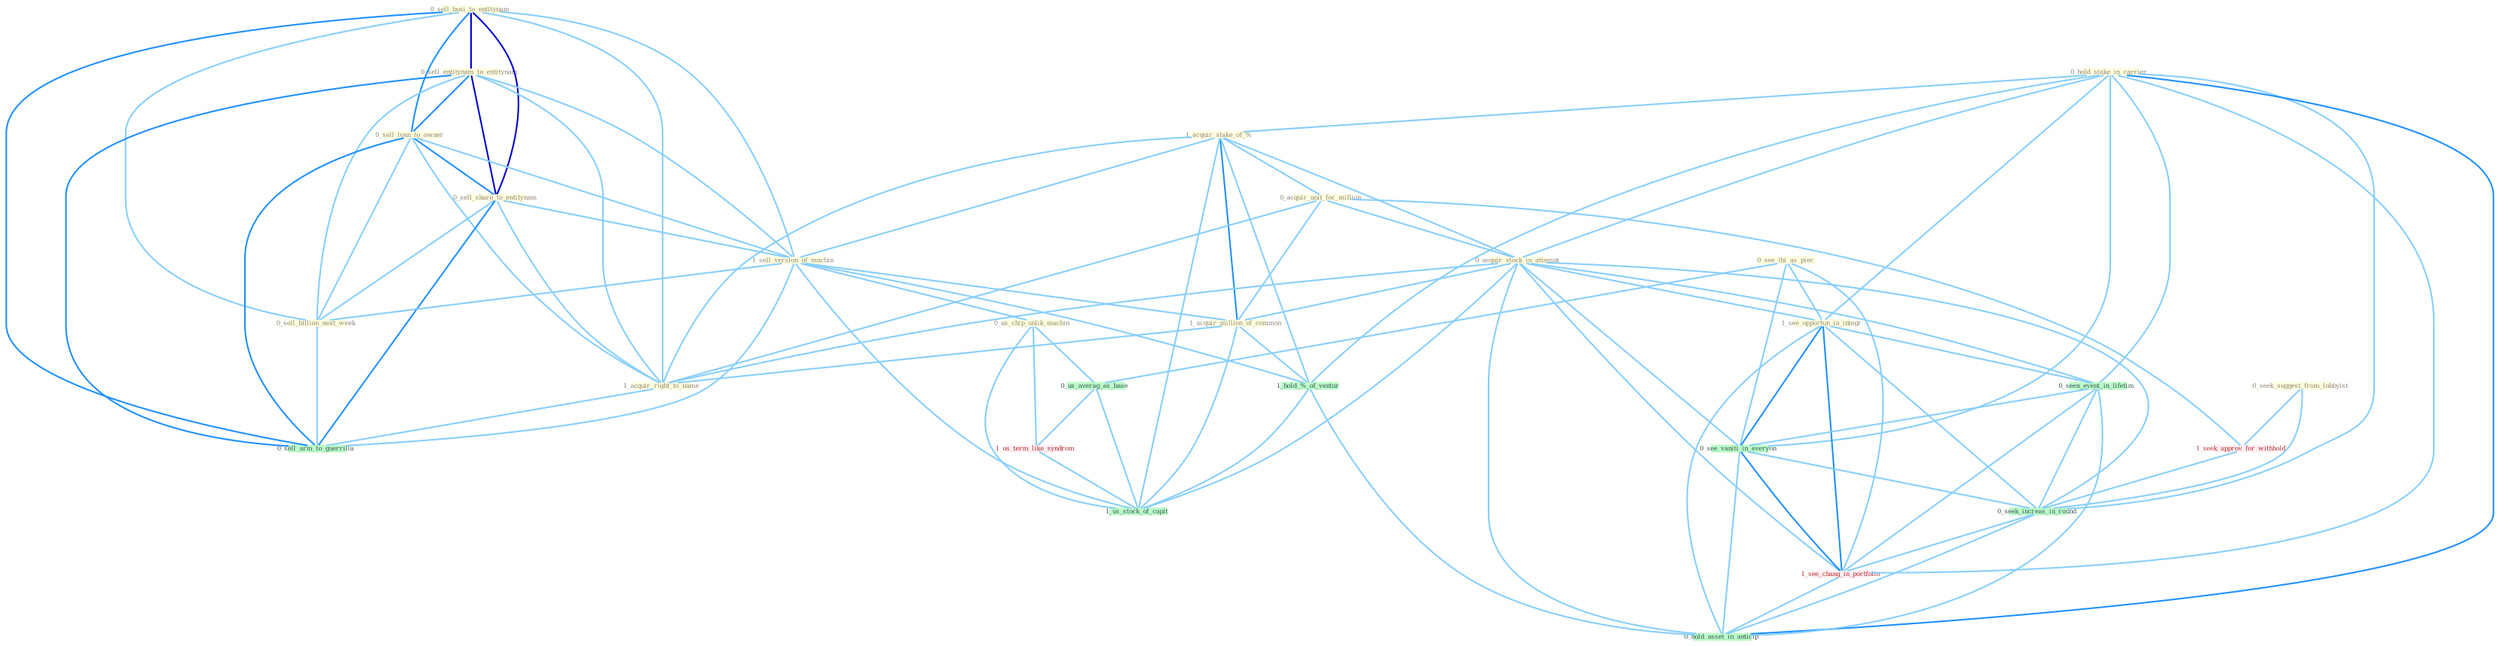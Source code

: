 Graph G{ 
    node
    [shape=polygon,style=filled,width=.5,height=.06,color="#BDFCC9",fixedsize=true,fontsize=4,
    fontcolor="#2f4f4f"];
    {node
    [color="#ffffe0", fontcolor="#8b7d6b"] "0_hold_stake_in_carrier " "1_acquir_stake_of_% " "0_sell_busi_to_entitynam " "0_sell_entitynam_to_entitynam " "0_acquir_unit_for_million " "0_sell_loan_to_owner " "0_seek_suggest_from_lobbyist " "0_sell_share_to_entitynam " "1_sell_version_of_machin " "0_acquir_stock_in_attempt " "0_sell_billion_next_week " "1_acquir_million_of_common " "0_see_thi_as_piec " "1_see_opportun_in_integr " "1_acquir_right_to_name " "0_us_chip_unlik_machin "}
{node [color="#fff0f5", fontcolor="#b22222"] "1_us_term_like_syndrom " "1_seek_approv_for_withhold " "1_see_chang_in_portfolio "}
edge [color="#B0E2FF"];

	"0_hold_stake_in_carrier " -- "1_acquir_stake_of_% " [w="1", color="#87cefa" ];
	"0_hold_stake_in_carrier " -- "0_acquir_stock_in_attempt " [w="1", color="#87cefa" ];
	"0_hold_stake_in_carrier " -- "1_see_opportun_in_integr " [w="1", color="#87cefa" ];
	"0_hold_stake_in_carrier " -- "0_seen_event_in_lifetim " [w="1", color="#87cefa" ];
	"0_hold_stake_in_carrier " -- "1_hold_%_of_ventur " [w="1", color="#87cefa" ];
	"0_hold_stake_in_carrier " -- "0_see_vaniti_in_everyon " [w="1", color="#87cefa" ];
	"0_hold_stake_in_carrier " -- "0_seek_increas_in_round " [w="1", color="#87cefa" ];
	"0_hold_stake_in_carrier " -- "1_see_chang_in_portfolio " [w="1", color="#87cefa" ];
	"0_hold_stake_in_carrier " -- "0_hold_asset_in_anticip " [w="2", color="#1e90ff" , len=0.8];
	"1_acquir_stake_of_% " -- "0_acquir_unit_for_million " [w="1", color="#87cefa" ];
	"1_acquir_stake_of_% " -- "1_sell_version_of_machin " [w="1", color="#87cefa" ];
	"1_acquir_stake_of_% " -- "0_acquir_stock_in_attempt " [w="1", color="#87cefa" ];
	"1_acquir_stake_of_% " -- "1_acquir_million_of_common " [w="2", color="#1e90ff" , len=0.8];
	"1_acquir_stake_of_% " -- "1_acquir_right_to_name " [w="1", color="#87cefa" ];
	"1_acquir_stake_of_% " -- "1_hold_%_of_ventur " [w="1", color="#87cefa" ];
	"1_acquir_stake_of_% " -- "1_us_stock_of_capit " [w="1", color="#87cefa" ];
	"0_sell_busi_to_entitynam " -- "0_sell_entitynam_to_entitynam " [w="3", color="#0000cd" , len=0.6];
	"0_sell_busi_to_entitynam " -- "0_sell_loan_to_owner " [w="2", color="#1e90ff" , len=0.8];
	"0_sell_busi_to_entitynam " -- "0_sell_share_to_entitynam " [w="3", color="#0000cd" , len=0.6];
	"0_sell_busi_to_entitynam " -- "1_sell_version_of_machin " [w="1", color="#87cefa" ];
	"0_sell_busi_to_entitynam " -- "0_sell_billion_next_week " [w="1", color="#87cefa" ];
	"0_sell_busi_to_entitynam " -- "1_acquir_right_to_name " [w="1", color="#87cefa" ];
	"0_sell_busi_to_entitynam " -- "0_sell_arm_to_guerrilla " [w="2", color="#1e90ff" , len=0.8];
	"0_sell_entitynam_to_entitynam " -- "0_sell_loan_to_owner " [w="2", color="#1e90ff" , len=0.8];
	"0_sell_entitynam_to_entitynam " -- "0_sell_share_to_entitynam " [w="3", color="#0000cd" , len=0.6];
	"0_sell_entitynam_to_entitynam " -- "1_sell_version_of_machin " [w="1", color="#87cefa" ];
	"0_sell_entitynam_to_entitynam " -- "0_sell_billion_next_week " [w="1", color="#87cefa" ];
	"0_sell_entitynam_to_entitynam " -- "1_acquir_right_to_name " [w="1", color="#87cefa" ];
	"0_sell_entitynam_to_entitynam " -- "0_sell_arm_to_guerrilla " [w="2", color="#1e90ff" , len=0.8];
	"0_acquir_unit_for_million " -- "0_acquir_stock_in_attempt " [w="1", color="#87cefa" ];
	"0_acquir_unit_for_million " -- "1_acquir_million_of_common " [w="1", color="#87cefa" ];
	"0_acquir_unit_for_million " -- "1_acquir_right_to_name " [w="1", color="#87cefa" ];
	"0_acquir_unit_for_million " -- "1_seek_approv_for_withhold " [w="1", color="#87cefa" ];
	"0_sell_loan_to_owner " -- "0_sell_share_to_entitynam " [w="2", color="#1e90ff" , len=0.8];
	"0_sell_loan_to_owner " -- "1_sell_version_of_machin " [w="1", color="#87cefa" ];
	"0_sell_loan_to_owner " -- "0_sell_billion_next_week " [w="1", color="#87cefa" ];
	"0_sell_loan_to_owner " -- "1_acquir_right_to_name " [w="1", color="#87cefa" ];
	"0_sell_loan_to_owner " -- "0_sell_arm_to_guerrilla " [w="2", color="#1e90ff" , len=0.8];
	"0_seek_suggest_from_lobbyist " -- "1_seek_approv_for_withhold " [w="1", color="#87cefa" ];
	"0_seek_suggest_from_lobbyist " -- "0_seek_increas_in_round " [w="1", color="#87cefa" ];
	"0_sell_share_to_entitynam " -- "1_sell_version_of_machin " [w="1", color="#87cefa" ];
	"0_sell_share_to_entitynam " -- "0_sell_billion_next_week " [w="1", color="#87cefa" ];
	"0_sell_share_to_entitynam " -- "1_acquir_right_to_name " [w="1", color="#87cefa" ];
	"0_sell_share_to_entitynam " -- "0_sell_arm_to_guerrilla " [w="2", color="#1e90ff" , len=0.8];
	"1_sell_version_of_machin " -- "0_sell_billion_next_week " [w="1", color="#87cefa" ];
	"1_sell_version_of_machin " -- "1_acquir_million_of_common " [w="1", color="#87cefa" ];
	"1_sell_version_of_machin " -- "0_us_chip_unlik_machin " [w="1", color="#87cefa" ];
	"1_sell_version_of_machin " -- "1_hold_%_of_ventur " [w="1", color="#87cefa" ];
	"1_sell_version_of_machin " -- "0_sell_arm_to_guerrilla " [w="1", color="#87cefa" ];
	"1_sell_version_of_machin " -- "1_us_stock_of_capit " [w="1", color="#87cefa" ];
	"0_acquir_stock_in_attempt " -- "1_acquir_million_of_common " [w="1", color="#87cefa" ];
	"0_acquir_stock_in_attempt " -- "1_see_opportun_in_integr " [w="1", color="#87cefa" ];
	"0_acquir_stock_in_attempt " -- "1_acquir_right_to_name " [w="1", color="#87cefa" ];
	"0_acquir_stock_in_attempt " -- "0_seen_event_in_lifetim " [w="1", color="#87cefa" ];
	"0_acquir_stock_in_attempt " -- "0_see_vaniti_in_everyon " [w="1", color="#87cefa" ];
	"0_acquir_stock_in_attempt " -- "0_seek_increas_in_round " [w="1", color="#87cefa" ];
	"0_acquir_stock_in_attempt " -- "1_us_stock_of_capit " [w="1", color="#87cefa" ];
	"0_acquir_stock_in_attempt " -- "1_see_chang_in_portfolio " [w="1", color="#87cefa" ];
	"0_acquir_stock_in_attempt " -- "0_hold_asset_in_anticip " [w="1", color="#87cefa" ];
	"0_sell_billion_next_week " -- "0_sell_arm_to_guerrilla " [w="1", color="#87cefa" ];
	"1_acquir_million_of_common " -- "1_acquir_right_to_name " [w="1", color="#87cefa" ];
	"1_acquir_million_of_common " -- "1_hold_%_of_ventur " [w="1", color="#87cefa" ];
	"1_acquir_million_of_common " -- "1_us_stock_of_capit " [w="1", color="#87cefa" ];
	"0_see_thi_as_piec " -- "1_see_opportun_in_integr " [w="1", color="#87cefa" ];
	"0_see_thi_as_piec " -- "0_us_averag_as_base " [w="1", color="#87cefa" ];
	"0_see_thi_as_piec " -- "0_see_vaniti_in_everyon " [w="1", color="#87cefa" ];
	"0_see_thi_as_piec " -- "1_see_chang_in_portfolio " [w="1", color="#87cefa" ];
	"1_see_opportun_in_integr " -- "0_seen_event_in_lifetim " [w="1", color="#87cefa" ];
	"1_see_opportun_in_integr " -- "0_see_vaniti_in_everyon " [w="2", color="#1e90ff" , len=0.8];
	"1_see_opportun_in_integr " -- "0_seek_increas_in_round " [w="1", color="#87cefa" ];
	"1_see_opportun_in_integr " -- "1_see_chang_in_portfolio " [w="2", color="#1e90ff" , len=0.8];
	"1_see_opportun_in_integr " -- "0_hold_asset_in_anticip " [w="1", color="#87cefa" ];
	"1_acquir_right_to_name " -- "0_sell_arm_to_guerrilla " [w="1", color="#87cefa" ];
	"0_us_chip_unlik_machin " -- "0_us_averag_as_base " [w="1", color="#87cefa" ];
	"0_us_chip_unlik_machin " -- "1_us_term_like_syndrom " [w="1", color="#87cefa" ];
	"0_us_chip_unlik_machin " -- "1_us_stock_of_capit " [w="1", color="#87cefa" ];
	"0_seen_event_in_lifetim " -- "0_see_vaniti_in_everyon " [w="1", color="#87cefa" ];
	"0_seen_event_in_lifetim " -- "0_seek_increas_in_round " [w="1", color="#87cefa" ];
	"0_seen_event_in_lifetim " -- "1_see_chang_in_portfolio " [w="1", color="#87cefa" ];
	"0_seen_event_in_lifetim " -- "0_hold_asset_in_anticip " [w="1", color="#87cefa" ];
	"0_us_averag_as_base " -- "1_us_term_like_syndrom " [w="1", color="#87cefa" ];
	"0_us_averag_as_base " -- "1_us_stock_of_capit " [w="1", color="#87cefa" ];
	"1_us_term_like_syndrom " -- "1_us_stock_of_capit " [w="1", color="#87cefa" ];
	"1_seek_approv_for_withhold " -- "0_seek_increas_in_round " [w="1", color="#87cefa" ];
	"1_hold_%_of_ventur " -- "1_us_stock_of_capit " [w="1", color="#87cefa" ];
	"1_hold_%_of_ventur " -- "0_hold_asset_in_anticip " [w="1", color="#87cefa" ];
	"0_see_vaniti_in_everyon " -- "0_seek_increas_in_round " [w="1", color="#87cefa" ];
	"0_see_vaniti_in_everyon " -- "1_see_chang_in_portfolio " [w="2", color="#1e90ff" , len=0.8];
	"0_see_vaniti_in_everyon " -- "0_hold_asset_in_anticip " [w="1", color="#87cefa" ];
	"0_seek_increas_in_round " -- "1_see_chang_in_portfolio " [w="1", color="#87cefa" ];
	"0_seek_increas_in_round " -- "0_hold_asset_in_anticip " [w="1", color="#87cefa" ];
	"1_see_chang_in_portfolio " -- "0_hold_asset_in_anticip " [w="1", color="#87cefa" ];
}